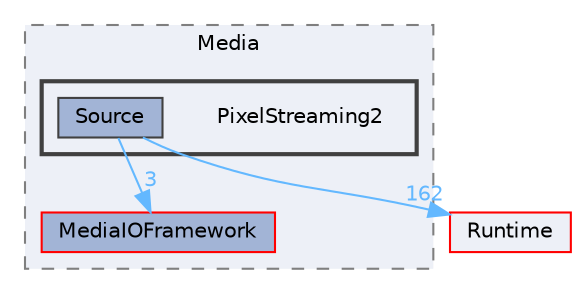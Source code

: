 digraph "PixelStreaming2"
{
 // INTERACTIVE_SVG=YES
 // LATEX_PDF_SIZE
  bgcolor="transparent";
  edge [fontname=Helvetica,fontsize=10,labelfontname=Helvetica,labelfontsize=10];
  node [fontname=Helvetica,fontsize=10,shape=box,height=0.2,width=0.4];
  compound=true
  subgraph clusterdir_e7545ee2be72abf41ff78291809f57ef {
    graph [ bgcolor="#edf0f7", pencolor="grey50", label="Media", fontname=Helvetica,fontsize=10 style="filled,dashed", URL="dir_e7545ee2be72abf41ff78291809f57ef.html",tooltip=""]
  dir_7a1af25e7f68a5cdf9018ea3121afe17 [label="MediaIOFramework", fillcolor="#a2b4d6", color="red", style="filled", URL="dir_7a1af25e7f68a5cdf9018ea3121afe17.html",tooltip=""];
  subgraph clusterdir_d018878e4db2bfaf3ab0c94b7f76d139 {
    graph [ bgcolor="#edf0f7", pencolor="grey25", label="", fontname=Helvetica,fontsize=10 style="filled,bold", URL="dir_d018878e4db2bfaf3ab0c94b7f76d139.html",tooltip=""]
    dir_d018878e4db2bfaf3ab0c94b7f76d139 [shape=plaintext, label="PixelStreaming2"];
  dir_82643a200b35c0d272dbf3b035f0ce97 [label="Source", fillcolor="#a2b4d6", color="grey25", style="filled", URL="dir_82643a200b35c0d272dbf3b035f0ce97.html",tooltip=""];
  }
  }
  dir_7536b172fbd480bfd146a1b1acd6856b [label="Runtime", fillcolor="#edf0f7", color="red", style="filled", URL="dir_7536b172fbd480bfd146a1b1acd6856b.html",tooltip=""];
  dir_82643a200b35c0d272dbf3b035f0ce97->dir_7536b172fbd480bfd146a1b1acd6856b [headlabel="162", labeldistance=1.5 headhref="dir_001096_000984.html" href="dir_001096_000984.html" color="steelblue1" fontcolor="steelblue1"];
  dir_82643a200b35c0d272dbf3b035f0ce97->dir_7a1af25e7f68a5cdf9018ea3121afe17 [headlabel="3", labeldistance=1.5 headhref="dir_001096_000619.html" href="dir_001096_000619.html" color="steelblue1" fontcolor="steelblue1"];
}

